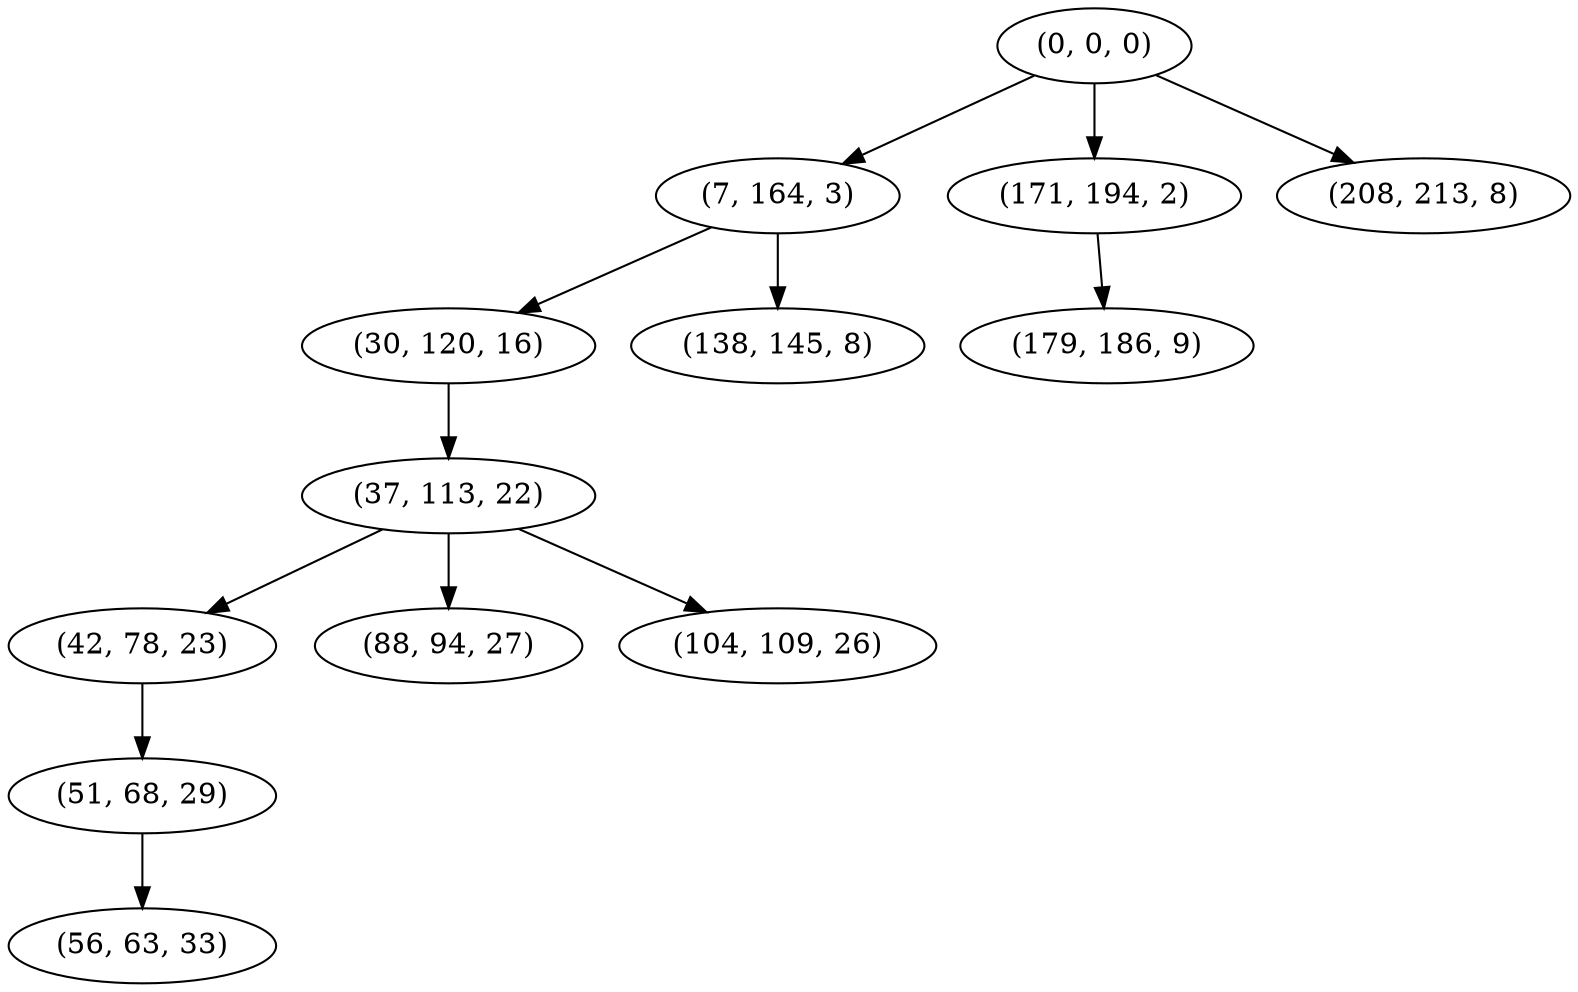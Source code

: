 digraph tree {
    "(0, 0, 0)";
    "(7, 164, 3)";
    "(30, 120, 16)";
    "(37, 113, 22)";
    "(42, 78, 23)";
    "(51, 68, 29)";
    "(56, 63, 33)";
    "(88, 94, 27)";
    "(104, 109, 26)";
    "(138, 145, 8)";
    "(171, 194, 2)";
    "(179, 186, 9)";
    "(208, 213, 8)";
    "(0, 0, 0)" -> "(7, 164, 3)";
    "(0, 0, 0)" -> "(171, 194, 2)";
    "(0, 0, 0)" -> "(208, 213, 8)";
    "(7, 164, 3)" -> "(30, 120, 16)";
    "(7, 164, 3)" -> "(138, 145, 8)";
    "(30, 120, 16)" -> "(37, 113, 22)";
    "(37, 113, 22)" -> "(42, 78, 23)";
    "(37, 113, 22)" -> "(88, 94, 27)";
    "(37, 113, 22)" -> "(104, 109, 26)";
    "(42, 78, 23)" -> "(51, 68, 29)";
    "(51, 68, 29)" -> "(56, 63, 33)";
    "(171, 194, 2)" -> "(179, 186, 9)";
}
